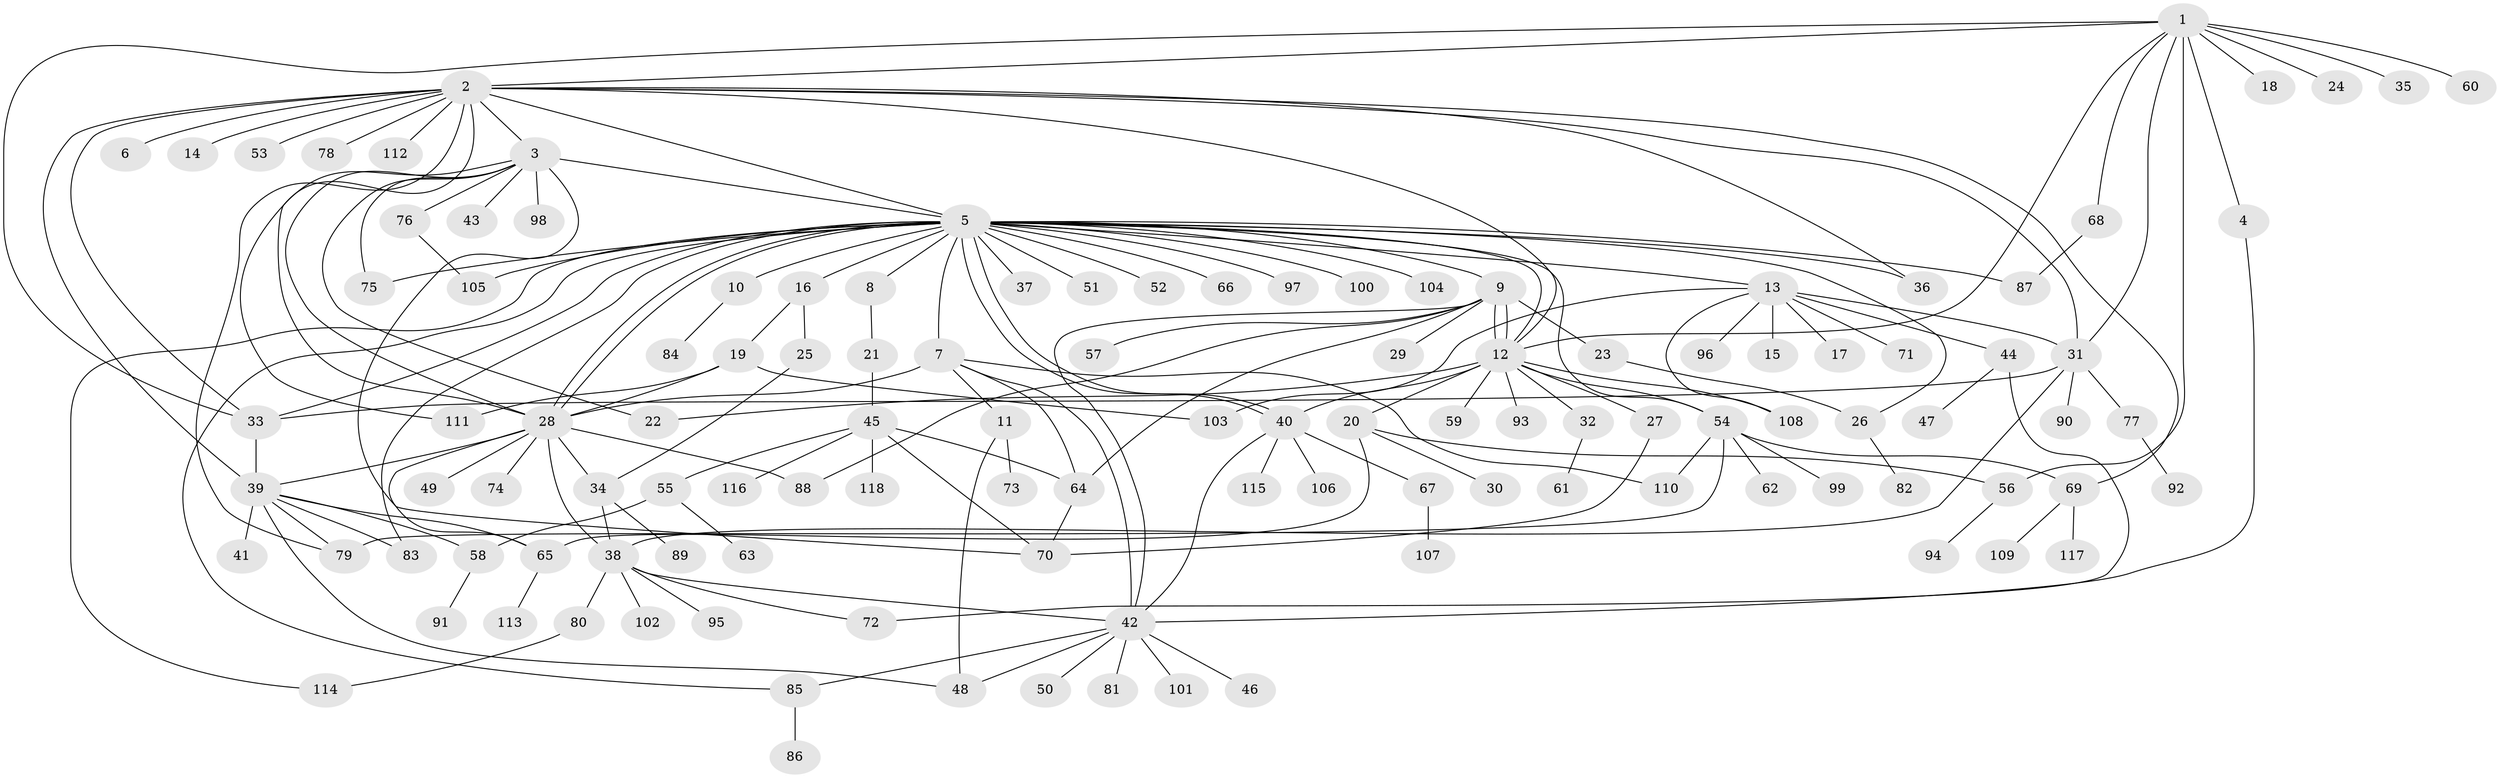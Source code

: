 // Generated by graph-tools (version 1.1) at 2025/48/03/09/25 04:48:21]
// undirected, 118 vertices, 173 edges
graph export_dot {
graph [start="1"]
  node [color=gray90,style=filled];
  1;
  2;
  3;
  4;
  5;
  6;
  7;
  8;
  9;
  10;
  11;
  12;
  13;
  14;
  15;
  16;
  17;
  18;
  19;
  20;
  21;
  22;
  23;
  24;
  25;
  26;
  27;
  28;
  29;
  30;
  31;
  32;
  33;
  34;
  35;
  36;
  37;
  38;
  39;
  40;
  41;
  42;
  43;
  44;
  45;
  46;
  47;
  48;
  49;
  50;
  51;
  52;
  53;
  54;
  55;
  56;
  57;
  58;
  59;
  60;
  61;
  62;
  63;
  64;
  65;
  66;
  67;
  68;
  69;
  70;
  71;
  72;
  73;
  74;
  75;
  76;
  77;
  78;
  79;
  80;
  81;
  82;
  83;
  84;
  85;
  86;
  87;
  88;
  89;
  90;
  91;
  92;
  93;
  94;
  95;
  96;
  97;
  98;
  99;
  100;
  101;
  102;
  103;
  104;
  105;
  106;
  107;
  108;
  109;
  110;
  111;
  112;
  113;
  114;
  115;
  116;
  117;
  118;
  1 -- 2;
  1 -- 4;
  1 -- 12;
  1 -- 18;
  1 -- 24;
  1 -- 31;
  1 -- 33;
  1 -- 35;
  1 -- 56;
  1 -- 60;
  1 -- 68;
  2 -- 3;
  2 -- 5;
  2 -- 6;
  2 -- 12;
  2 -- 14;
  2 -- 28;
  2 -- 31;
  2 -- 33;
  2 -- 36;
  2 -- 39;
  2 -- 53;
  2 -- 69;
  2 -- 78;
  2 -- 79;
  2 -- 112;
  3 -- 5;
  3 -- 22;
  3 -- 28;
  3 -- 43;
  3 -- 70;
  3 -- 75;
  3 -- 76;
  3 -- 98;
  3 -- 111;
  4 -- 42;
  5 -- 7;
  5 -- 8;
  5 -- 9;
  5 -- 10;
  5 -- 12;
  5 -- 13;
  5 -- 16;
  5 -- 26;
  5 -- 28;
  5 -- 28;
  5 -- 33;
  5 -- 36;
  5 -- 37;
  5 -- 40;
  5 -- 40;
  5 -- 51;
  5 -- 52;
  5 -- 54;
  5 -- 66;
  5 -- 75;
  5 -- 83;
  5 -- 85;
  5 -- 87;
  5 -- 97;
  5 -- 100;
  5 -- 104;
  5 -- 105;
  5 -- 114;
  7 -- 11;
  7 -- 28;
  7 -- 42;
  7 -- 64;
  7 -- 110;
  8 -- 21;
  9 -- 12;
  9 -- 12;
  9 -- 23;
  9 -- 29;
  9 -- 42;
  9 -- 57;
  9 -- 64;
  9 -- 88;
  10 -- 84;
  11 -- 48;
  11 -- 73;
  12 -- 20;
  12 -- 22;
  12 -- 27;
  12 -- 32;
  12 -- 40;
  12 -- 54;
  12 -- 59;
  12 -- 93;
  12 -- 108;
  13 -- 15;
  13 -- 17;
  13 -- 31;
  13 -- 44;
  13 -- 71;
  13 -- 96;
  13 -- 103;
  13 -- 108;
  16 -- 19;
  16 -- 25;
  19 -- 28;
  19 -- 103;
  19 -- 111;
  20 -- 30;
  20 -- 56;
  20 -- 65;
  21 -- 45;
  23 -- 26;
  25 -- 34;
  26 -- 82;
  27 -- 70;
  28 -- 34;
  28 -- 38;
  28 -- 39;
  28 -- 49;
  28 -- 65;
  28 -- 74;
  28 -- 88;
  31 -- 33;
  31 -- 38;
  31 -- 77;
  31 -- 90;
  32 -- 61;
  33 -- 39;
  34 -- 38;
  34 -- 89;
  38 -- 42;
  38 -- 72;
  38 -- 80;
  38 -- 95;
  38 -- 102;
  39 -- 41;
  39 -- 48;
  39 -- 58;
  39 -- 65;
  39 -- 79;
  39 -- 83;
  40 -- 42;
  40 -- 67;
  40 -- 106;
  40 -- 115;
  42 -- 46;
  42 -- 48;
  42 -- 50;
  42 -- 81;
  42 -- 85;
  42 -- 101;
  44 -- 47;
  44 -- 72;
  45 -- 55;
  45 -- 64;
  45 -- 70;
  45 -- 116;
  45 -- 118;
  54 -- 62;
  54 -- 69;
  54 -- 79;
  54 -- 99;
  54 -- 110;
  55 -- 58;
  55 -- 63;
  56 -- 94;
  58 -- 91;
  64 -- 70;
  65 -- 113;
  67 -- 107;
  68 -- 87;
  69 -- 109;
  69 -- 117;
  76 -- 105;
  77 -- 92;
  80 -- 114;
  85 -- 86;
}
